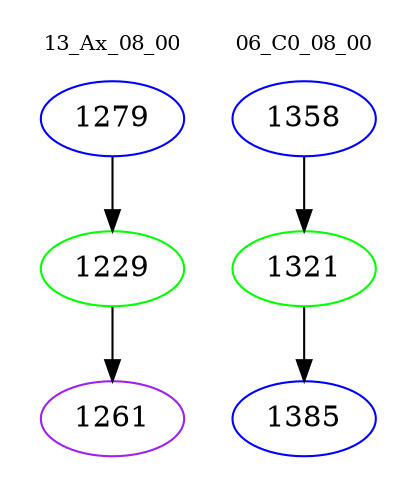 digraph{
subgraph cluster_0 {
color = white
label = "13_Ax_08_00";
fontsize=10;
T0_1279 [label="1279", color="blue"]
T0_1279 -> T0_1229 [color="black"]
T0_1229 [label="1229", color="green"]
T0_1229 -> T0_1261 [color="black"]
T0_1261 [label="1261", color="purple"]
}
subgraph cluster_1 {
color = white
label = "06_C0_08_00";
fontsize=10;
T1_1358 [label="1358", color="blue"]
T1_1358 -> T1_1321 [color="black"]
T1_1321 [label="1321", color="green"]
T1_1321 -> T1_1385 [color="black"]
T1_1385 [label="1385", color="blue"]
}
}
